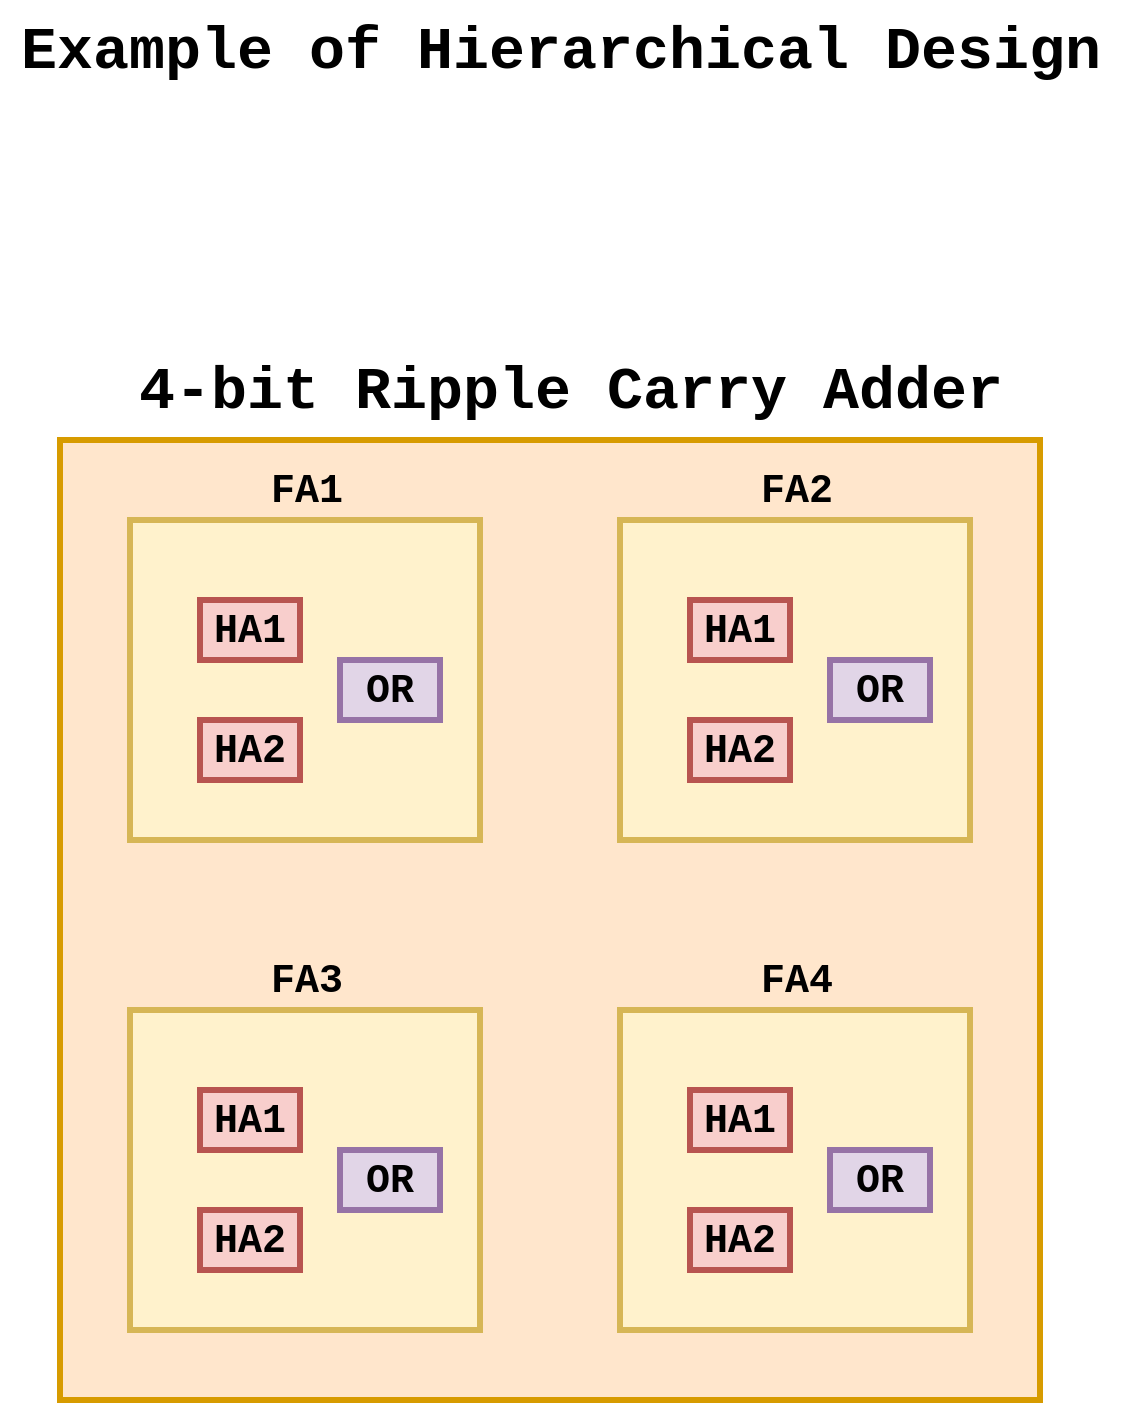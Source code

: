 <mxfile version="26.2.14">
  <diagram name="Page-1" id="i_YAxfoFjqpTj1lfcEn4">
    <mxGraphModel dx="1042" dy="622" grid="0" gridSize="10" guides="1" tooltips="1" connect="1" arrows="1" fold="1" page="1" pageScale="1" pageWidth="850" pageHeight="1100" math="0" shadow="0">
      <root>
        <mxCell id="0" />
        <mxCell id="1" parent="0" />
        <mxCell id="kuzPXEE_GRvSzF0P8LhA-2" value="" style="rounded=0;whiteSpace=wrap;html=1;strokeWidth=3;fillColor=#ffe6cc;strokeColor=#d79b00;fontFamily=Courier New;" vertex="1" parent="1">
          <mxGeometry x="180" y="220" width="490" height="480" as="geometry" />
        </mxCell>
        <mxCell id="kuzPXEE_GRvSzF0P8LhA-4" value="" style="rounded=0;whiteSpace=wrap;html=1;align=left;fontSize=20;strokeWidth=3;fillColor=#fff2cc;strokeColor=#d6b656;fontFamily=Courier New;" vertex="1" parent="1">
          <mxGeometry x="215" y="260" width="175" height="160" as="geometry" />
        </mxCell>
        <mxCell id="kuzPXEE_GRvSzF0P8LhA-6" value="&lt;b&gt;HA1&lt;/b&gt;" style="rounded=0;whiteSpace=wrap;html=1;fontSize=20;strokeWidth=3;fillColor=#f8cecc;strokeColor=#b85450;fontFamily=Courier New;" vertex="1" parent="1">
          <mxGeometry x="250" y="300" width="50" height="30" as="geometry" />
        </mxCell>
        <mxCell id="kuzPXEE_GRvSzF0P8LhA-7" value="&lt;b&gt;HA2&lt;/b&gt;" style="rounded=0;whiteSpace=wrap;html=1;fontSize=20;strokeWidth=3;fillColor=#f8cecc;strokeColor=#b85450;fontFamily=Courier New;" vertex="1" parent="1">
          <mxGeometry x="250" y="360" width="50" height="30" as="geometry" />
        </mxCell>
        <mxCell id="kuzPXEE_GRvSzF0P8LhA-9" value="&lt;b&gt;OR&lt;/b&gt;" style="rounded=0;whiteSpace=wrap;html=1;fontSize=20;strokeWidth=3;fillColor=#e1d5e7;strokeColor=#9673a6;fontFamily=Courier New;" vertex="1" parent="1">
          <mxGeometry x="320" y="330" width="50" height="30" as="geometry" />
        </mxCell>
        <mxCell id="kuzPXEE_GRvSzF0P8LhA-10" value="&lt;b&gt;FA1&lt;/b&gt;" style="text;html=1;align=center;verticalAlign=middle;resizable=0;points=[];autosize=1;strokeColor=none;fillColor=none;fontSize=20;strokeWidth=3;fontFamily=Courier New;" vertex="1" parent="1">
          <mxGeometry x="272.5" y="225" width="60" height="40" as="geometry" />
        </mxCell>
        <mxCell id="kuzPXEE_GRvSzF0P8LhA-11" value="" style="rounded=0;whiteSpace=wrap;html=1;align=left;fontSize=20;strokeWidth=3;fillColor=#fff2cc;strokeColor=#d6b656;fontFamily=Courier New;" vertex="1" parent="1">
          <mxGeometry x="460" y="260" width="175" height="160" as="geometry" />
        </mxCell>
        <mxCell id="kuzPXEE_GRvSzF0P8LhA-12" value="&lt;b&gt;HA1&lt;/b&gt;" style="rounded=0;whiteSpace=wrap;html=1;fontSize=20;strokeWidth=3;fillColor=#f8cecc;strokeColor=#b85450;fontFamily=Courier New;" vertex="1" parent="1">
          <mxGeometry x="495" y="300" width="50" height="30" as="geometry" />
        </mxCell>
        <mxCell id="kuzPXEE_GRvSzF0P8LhA-13" value="&lt;b&gt;HA2&lt;/b&gt;" style="rounded=0;whiteSpace=wrap;html=1;fontSize=20;strokeWidth=3;fillColor=#f8cecc;strokeColor=#b85450;fontFamily=Courier New;" vertex="1" parent="1">
          <mxGeometry x="495" y="360" width="50" height="30" as="geometry" />
        </mxCell>
        <mxCell id="kuzPXEE_GRvSzF0P8LhA-14" value="&lt;b&gt;OR&lt;/b&gt;" style="rounded=0;whiteSpace=wrap;html=1;fontSize=20;strokeWidth=3;fillColor=#e1d5e7;strokeColor=#9673a6;fontFamily=Courier New;" vertex="1" parent="1">
          <mxGeometry x="565" y="330" width="50" height="30" as="geometry" />
        </mxCell>
        <mxCell id="kuzPXEE_GRvSzF0P8LhA-15" value="&lt;b&gt;FA2&lt;/b&gt;" style="text;html=1;align=center;verticalAlign=middle;resizable=0;points=[];autosize=1;strokeColor=none;fillColor=none;fontSize=20;strokeWidth=3;fontFamily=Courier New;" vertex="1" parent="1">
          <mxGeometry x="517.5" y="225" width="60" height="40" as="geometry" />
        </mxCell>
        <mxCell id="kuzPXEE_GRvSzF0P8LhA-16" value="" style="rounded=0;whiteSpace=wrap;html=1;align=left;fontSize=20;strokeWidth=3;fillColor=#fff2cc;strokeColor=#d6b656;fontFamily=Courier New;" vertex="1" parent="1">
          <mxGeometry x="215" y="505" width="175" height="160" as="geometry" />
        </mxCell>
        <mxCell id="kuzPXEE_GRvSzF0P8LhA-17" value="&lt;b&gt;HA1&lt;/b&gt;" style="rounded=0;whiteSpace=wrap;html=1;fontSize=20;strokeWidth=3;fillColor=#f8cecc;strokeColor=#b85450;fontFamily=Courier New;" vertex="1" parent="1">
          <mxGeometry x="250" y="545" width="50" height="30" as="geometry" />
        </mxCell>
        <mxCell id="kuzPXEE_GRvSzF0P8LhA-18" value="&lt;b&gt;HA2&lt;/b&gt;" style="rounded=0;whiteSpace=wrap;html=1;fontSize=20;strokeWidth=3;fillColor=#f8cecc;strokeColor=#b85450;fontFamily=Courier New;" vertex="1" parent="1">
          <mxGeometry x="250" y="605" width="50" height="30" as="geometry" />
        </mxCell>
        <mxCell id="kuzPXEE_GRvSzF0P8LhA-19" value="&lt;b&gt;OR&lt;/b&gt;" style="rounded=0;whiteSpace=wrap;html=1;fontSize=20;strokeWidth=3;fillColor=#e1d5e7;strokeColor=#9673a6;fontFamily=Courier New;" vertex="1" parent="1">
          <mxGeometry x="320" y="575" width="50" height="30" as="geometry" />
        </mxCell>
        <mxCell id="kuzPXEE_GRvSzF0P8LhA-20" value="&lt;b&gt;FA3&lt;/b&gt;" style="text;html=1;align=center;verticalAlign=middle;resizable=0;points=[];autosize=1;strokeColor=none;fillColor=none;fontSize=20;strokeWidth=3;fontFamily=Courier New;" vertex="1" parent="1">
          <mxGeometry x="272.5" y="470" width="60" height="40" as="geometry" />
        </mxCell>
        <mxCell id="kuzPXEE_GRvSzF0P8LhA-21" value="" style="rounded=0;whiteSpace=wrap;html=1;align=left;fontSize=20;strokeWidth=3;fillColor=#fff2cc;strokeColor=#d6b656;fontFamily=Courier New;" vertex="1" parent="1">
          <mxGeometry x="460" y="505" width="175" height="160" as="geometry" />
        </mxCell>
        <mxCell id="kuzPXEE_GRvSzF0P8LhA-22" value="&lt;b&gt;HA1&lt;/b&gt;" style="rounded=0;whiteSpace=wrap;html=1;fontSize=20;strokeWidth=3;fillColor=#f8cecc;strokeColor=#b85450;fontFamily=Courier New;" vertex="1" parent="1">
          <mxGeometry x="495" y="545" width="50" height="30" as="geometry" />
        </mxCell>
        <mxCell id="kuzPXEE_GRvSzF0P8LhA-23" value="&lt;b&gt;HA2&lt;/b&gt;" style="rounded=0;whiteSpace=wrap;html=1;fontSize=20;strokeWidth=3;fillColor=#f8cecc;strokeColor=#b85450;fontFamily=Courier New;" vertex="1" parent="1">
          <mxGeometry x="495" y="605" width="50" height="30" as="geometry" />
        </mxCell>
        <mxCell id="kuzPXEE_GRvSzF0P8LhA-24" value="&lt;b&gt;OR&lt;/b&gt;" style="rounded=0;whiteSpace=wrap;html=1;fontSize=20;strokeWidth=3;fillColor=#e1d5e7;strokeColor=#9673a6;fontFamily=Courier New;" vertex="1" parent="1">
          <mxGeometry x="565" y="575" width="50" height="30" as="geometry" />
        </mxCell>
        <mxCell id="kuzPXEE_GRvSzF0P8LhA-25" value="&lt;b&gt;FA4&lt;/b&gt;" style="text;html=1;align=center;verticalAlign=middle;resizable=0;points=[];autosize=1;strokeColor=none;fillColor=none;fontSize=20;strokeWidth=3;fontFamily=Courier New;" vertex="1" parent="1">
          <mxGeometry x="517.5" y="470" width="60" height="40" as="geometry" />
        </mxCell>
        <mxCell id="kuzPXEE_GRvSzF0P8LhA-26" value="&lt;b&gt;4-bit Ripple Carry Adder&lt;/b&gt;" style="text;html=1;align=center;verticalAlign=middle;resizable=0;points=[];autosize=1;strokeColor=none;fillColor=none;fontSize=30;strokeWidth=3;fontFamily=Courier New;" vertex="1" parent="1">
          <mxGeometry x="205" y="170" width="460" height="50" as="geometry" />
        </mxCell>
        <mxCell id="kuzPXEE_GRvSzF0P8LhA-27" value="&lt;b&gt;Example of&amp;nbsp;Hierarchical Design&lt;/b&gt;" style="text;html=1;align=center;verticalAlign=middle;resizable=0;points=[];autosize=1;strokeColor=none;fillColor=none;fontSize=30;strokeWidth=3;fontFamily=Courier New;" vertex="1" parent="1">
          <mxGeometry x="150" width="560" height="50" as="geometry" />
        </mxCell>
      </root>
    </mxGraphModel>
  </diagram>
</mxfile>
